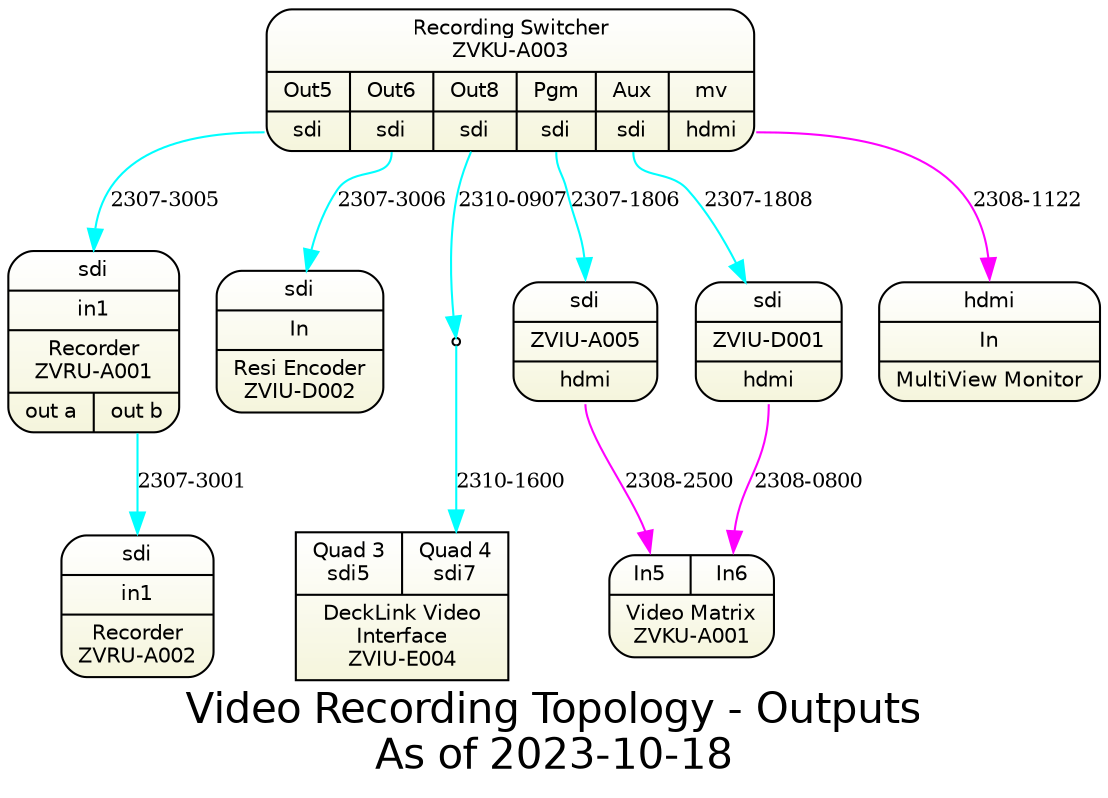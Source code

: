 digraph recording { 
	
graph [overlap = true, fontsize = 20, 
      label="Video Recording Topology - Outputs\nAs of 2023-10-18",
      fontname = Helvetica, bgcolor=white
      ]
 
node [shape = Mrecord style=filled , fillcolor="white:beige"  , fontsize = 10,
      gradientangle=270 fontname = Helvetica ]
      
zviud001 [label="{<sdi>sdi|ZVIU-D001|<hdmi>hdmi}" tooltip="BMD mini"]

zviua005 [label="{<sdi>sdi|ZVIU-A005|<hdmi>hdmi}" tooltip="BMD mini"]

rswitch [
  tooltip="BMD ATEM Television Studio Pro HD"

  label="{
     Recording Switcher\nZVKU-A003
      |
      {{Out5|<o5>sdi}
      |{Out6|<o6>sdi}
      |{Out8|<o8>sdi}
      |{Pgm|<pgm>sdi}
      |{Aux|<aux>sdi}
      |{mv|<mv>hdmi}}
    }"
]

 2310090723101600 [label="" shape=point] 


pswitch [
  tooltip="Kramer VS-88DT"
  label="{
  {
     <i5>In5| <i6> In6   }
  |Video Matrix\nZVKU-A001 
    } }"]
   
switchmonitor [label="{
    <i>hdmi|In
      |MultiView Monitor 
   }"
   tooltip="Samsung"
   ]
   
zviue004 [shape=record label="
  {{  
  <c5> Quad 3\nsdi5
| <c7> Quad 4\nsdi7
 }
|{ DeckLink Video\nInterface\nZVIU-E004 
 }} 
"];

zvrua001 [
  label="{
    <i1>sdi|in1
    |Recorder\nZVRU-A001 
    |{<outa>out a
    |<outb>out b}
    }"
  tooltip="BMD Hyperdeck Studio Mini"
]

zvrua002 [
  label="{
    <i1>sdi|in1
    |Recorder\nZVRU-A002 
    }"
  tooltip="BMD Hyperdeck Studio Mini"
]

zviud002 [label="{
    <i>sdi|In
      |Resi Encoder\nZVIU-D002 
   }"
   tooltip="in rack"
   ]

subgraph sdi_edges {
	edge  [fontsize=10, color="cyan"]
rswitch:o5 -> zvrua001:i1  [label="2307-3005"]
rswitch:o6 -> zviud002:sdi [label="2307-3006"]
zvrua001:outb -> zvrua002:i1 [label="2307-3001" ]
rswitch:aux   -> zviud001 [label="2307-1808" ]

rswitch:pgm -> zviua005:sdi [label="2307-1806" ]

rswitch: out8 -> 2310090723101600 [label="2310-0907"]
2310090723101600 -> zviue004: c7 [label="2310-1600"]
}

subgraph hdmi_edges {
	edge  [fontsize=10, color="magenta"]
zviua005:hdmi -> pswitch:i5 [label="2308-2500"]
zviud001:hdmi -> pswitch:i6 [label="2308-0800"]
rswitch:mv -> switchmonitor:i [label="2308-1122"]
	
}
} 